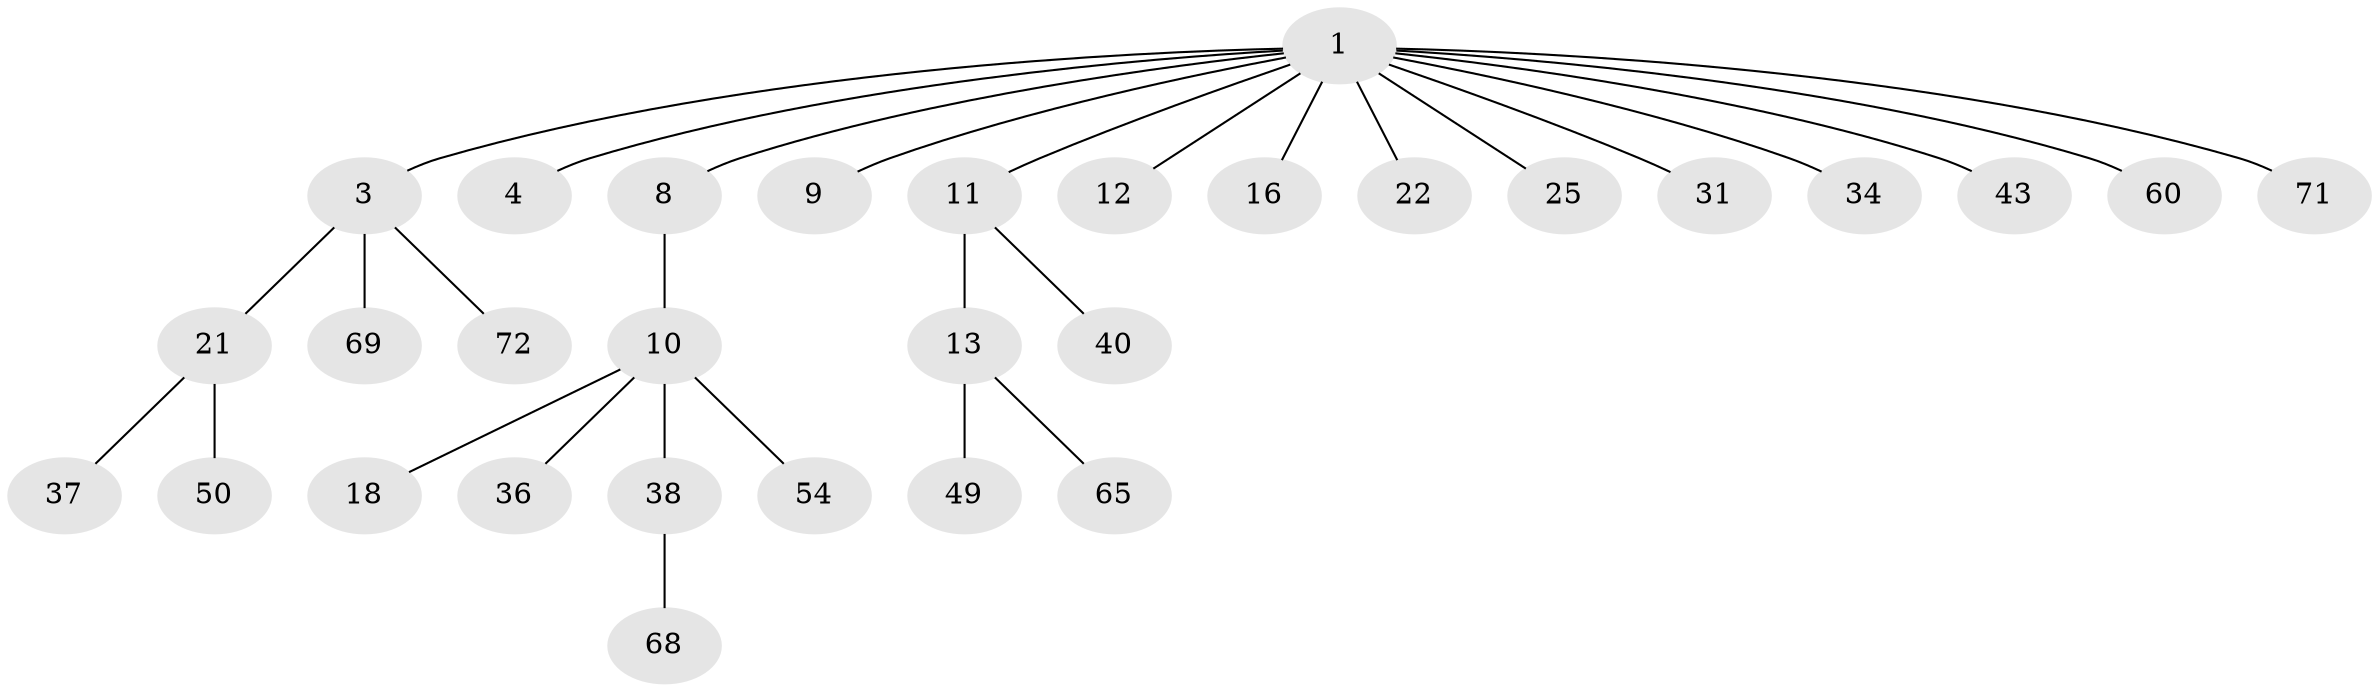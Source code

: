 // original degree distribution, {5: 0.03896103896103896, 2: 0.2987012987012987, 1: 0.4675324675324675, 4: 0.09090909090909091, 6: 0.012987012987012988, 3: 0.09090909090909091}
// Generated by graph-tools (version 1.1) at 2025/19/03/04/25 18:19:04]
// undirected, 30 vertices, 29 edges
graph export_dot {
graph [start="1"]
  node [color=gray90,style=filled];
  1 [super="+2+5+14"];
  3 [super="+6"];
  4;
  8 [super="+73+28"];
  9 [super="+56"];
  10 [super="+15+23"];
  11 [super="+24"];
  12 [super="+27"];
  13 [super="+42+59+26"];
  16;
  18 [super="+41+29"];
  21 [super="+39+30"];
  22 [super="+32"];
  25 [super="+46"];
  31 [super="+61"];
  34;
  36;
  37 [super="+48"];
  38 [super="+52"];
  40;
  43;
  49 [super="+63"];
  50;
  54 [super="+58"];
  60;
  65;
  68;
  69;
  71 [super="+75"];
  72;
  1 -- 3;
  1 -- 8;
  1 -- 34;
  1 -- 4;
  1 -- 25;
  1 -- 12;
  1 -- 16;
  1 -- 71;
  1 -- 11;
  1 -- 9;
  1 -- 43;
  1 -- 60;
  1 -- 22;
  1 -- 31;
  3 -- 72;
  3 -- 21;
  3 -- 69;
  8 -- 10;
  10 -- 18;
  10 -- 36;
  10 -- 54;
  10 -- 38;
  11 -- 13;
  11 -- 40;
  13 -- 65;
  13 -- 49;
  21 -- 50;
  21 -- 37;
  38 -- 68;
}
